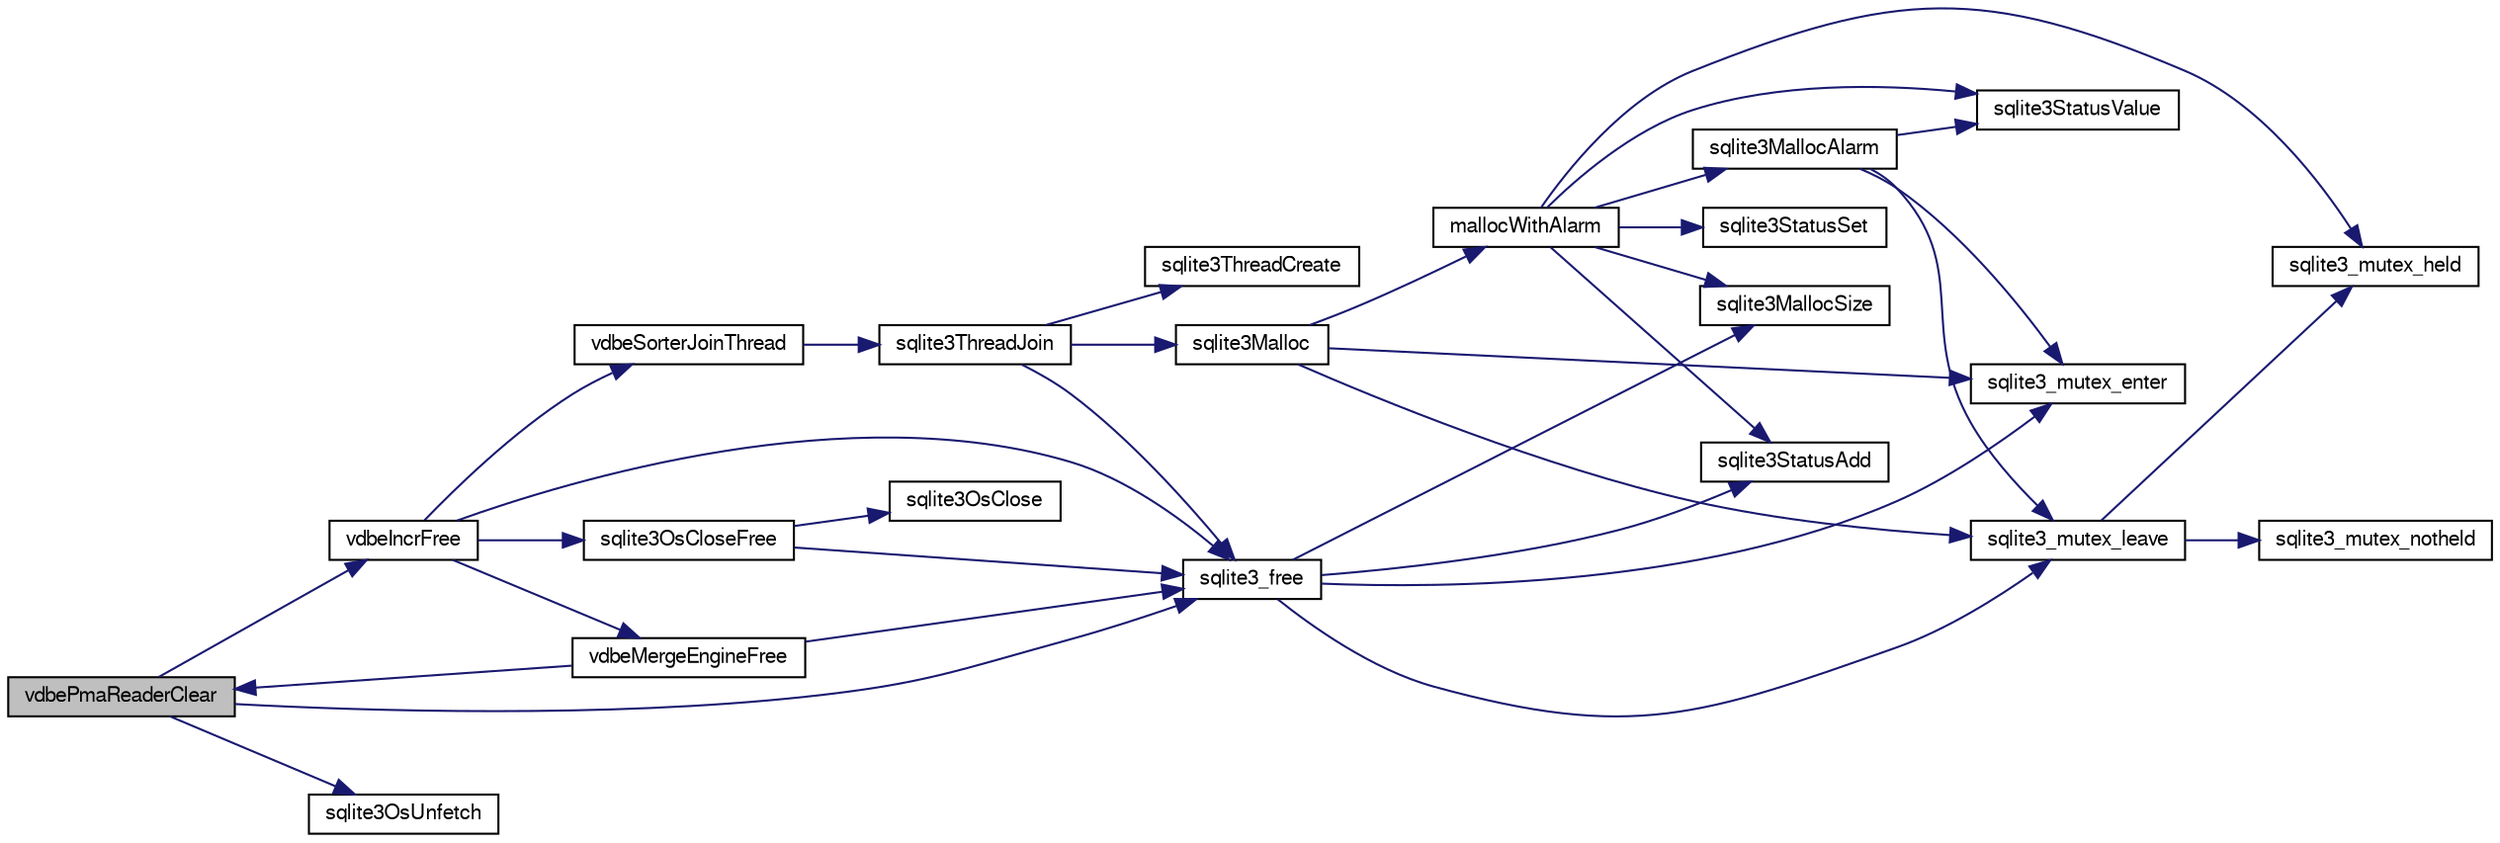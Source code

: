 digraph "vdbePmaReaderClear"
{
  edge [fontname="FreeSans",fontsize="10",labelfontname="FreeSans",labelfontsize="10"];
  node [fontname="FreeSans",fontsize="10",shape=record];
  rankdir="LR";
  Node871548 [label="vdbePmaReaderClear",height=0.2,width=0.4,color="black", fillcolor="grey75", style="filled", fontcolor="black"];
  Node871548 -> Node871549 [color="midnightblue",fontsize="10",style="solid",fontname="FreeSans"];
  Node871549 [label="sqlite3_free",height=0.2,width=0.4,color="black", fillcolor="white", style="filled",URL="$sqlite3_8c.html#a6552349e36a8a691af5487999ab09519"];
  Node871549 -> Node871550 [color="midnightblue",fontsize="10",style="solid",fontname="FreeSans"];
  Node871550 [label="sqlite3_mutex_enter",height=0.2,width=0.4,color="black", fillcolor="white", style="filled",URL="$sqlite3_8c.html#a1c12cde690bd89f104de5cbad12a6bf5"];
  Node871549 -> Node871551 [color="midnightblue",fontsize="10",style="solid",fontname="FreeSans"];
  Node871551 [label="sqlite3StatusAdd",height=0.2,width=0.4,color="black", fillcolor="white", style="filled",URL="$sqlite3_8c.html#afa029f93586aeab4cc85360905dae9cd"];
  Node871549 -> Node871552 [color="midnightblue",fontsize="10",style="solid",fontname="FreeSans"];
  Node871552 [label="sqlite3MallocSize",height=0.2,width=0.4,color="black", fillcolor="white", style="filled",URL="$sqlite3_8c.html#acf5d2a5f35270bafb050bd2def576955"];
  Node871549 -> Node871553 [color="midnightblue",fontsize="10",style="solid",fontname="FreeSans"];
  Node871553 [label="sqlite3_mutex_leave",height=0.2,width=0.4,color="black", fillcolor="white", style="filled",URL="$sqlite3_8c.html#a5838d235601dbd3c1fa993555c6bcc93"];
  Node871553 -> Node871554 [color="midnightblue",fontsize="10",style="solid",fontname="FreeSans"];
  Node871554 [label="sqlite3_mutex_held",height=0.2,width=0.4,color="black", fillcolor="white", style="filled",URL="$sqlite3_8c.html#acf77da68932b6bc163c5e68547ecc3e7"];
  Node871553 -> Node871555 [color="midnightblue",fontsize="10",style="solid",fontname="FreeSans"];
  Node871555 [label="sqlite3_mutex_notheld",height=0.2,width=0.4,color="black", fillcolor="white", style="filled",URL="$sqlite3_8c.html#a83967c837c1c000d3b5adcfaa688f5dc"];
  Node871548 -> Node871556 [color="midnightblue",fontsize="10",style="solid",fontname="FreeSans"];
  Node871556 [label="sqlite3OsUnfetch",height=0.2,width=0.4,color="black", fillcolor="white", style="filled",URL="$sqlite3_8c.html#abc0da72cb8b8989cf8708b572fe5fef4"];
  Node871548 -> Node871557 [color="midnightblue",fontsize="10",style="solid",fontname="FreeSans"];
  Node871557 [label="vdbeIncrFree",height=0.2,width=0.4,color="black", fillcolor="white", style="filled",URL="$sqlite3_8c.html#a2cf58de324cfc3b315c058575986bbee"];
  Node871557 -> Node871558 [color="midnightblue",fontsize="10",style="solid",fontname="FreeSans"];
  Node871558 [label="vdbeSorterJoinThread",height=0.2,width=0.4,color="black", fillcolor="white", style="filled",URL="$sqlite3_8c.html#a4e60b28b8975e8e1e4fa2059c12561f0"];
  Node871558 -> Node871559 [color="midnightblue",fontsize="10",style="solid",fontname="FreeSans"];
  Node871559 [label="sqlite3ThreadJoin",height=0.2,width=0.4,color="black", fillcolor="white", style="filled",URL="$sqlite3_8c.html#a5d675a90f2ab38ee6ca70a0a6345e225"];
  Node871559 -> Node871549 [color="midnightblue",fontsize="10",style="solid",fontname="FreeSans"];
  Node871559 -> Node871560 [color="midnightblue",fontsize="10",style="solid",fontname="FreeSans"];
  Node871560 [label="sqlite3ThreadCreate",height=0.2,width=0.4,color="black", fillcolor="white", style="filled",URL="$sqlite3_8c.html#a7dcba51ea870cc37833e5b2a5a157bef"];
  Node871559 -> Node871561 [color="midnightblue",fontsize="10",style="solid",fontname="FreeSans"];
  Node871561 [label="sqlite3Malloc",height=0.2,width=0.4,color="black", fillcolor="white", style="filled",URL="$sqlite3_8c.html#a361a2eaa846b1885f123abe46f5d8b2b"];
  Node871561 -> Node871550 [color="midnightblue",fontsize="10",style="solid",fontname="FreeSans"];
  Node871561 -> Node871562 [color="midnightblue",fontsize="10",style="solid",fontname="FreeSans"];
  Node871562 [label="mallocWithAlarm",height=0.2,width=0.4,color="black", fillcolor="white", style="filled",URL="$sqlite3_8c.html#ab070d5cf8e48ec8a6a43cf025d48598b"];
  Node871562 -> Node871554 [color="midnightblue",fontsize="10",style="solid",fontname="FreeSans"];
  Node871562 -> Node871563 [color="midnightblue",fontsize="10",style="solid",fontname="FreeSans"];
  Node871563 [label="sqlite3StatusSet",height=0.2,width=0.4,color="black", fillcolor="white", style="filled",URL="$sqlite3_8c.html#afec7586c01fcb5ea17dc9d7725a589d9"];
  Node871562 -> Node871564 [color="midnightblue",fontsize="10",style="solid",fontname="FreeSans"];
  Node871564 [label="sqlite3StatusValue",height=0.2,width=0.4,color="black", fillcolor="white", style="filled",URL="$sqlite3_8c.html#a30b8ac296c6e200c1fa57708d52c6ef6"];
  Node871562 -> Node871565 [color="midnightblue",fontsize="10",style="solid",fontname="FreeSans"];
  Node871565 [label="sqlite3MallocAlarm",height=0.2,width=0.4,color="black", fillcolor="white", style="filled",URL="$sqlite3_8c.html#ada66988e8471d1198f3219c062377508"];
  Node871565 -> Node871564 [color="midnightblue",fontsize="10",style="solid",fontname="FreeSans"];
  Node871565 -> Node871553 [color="midnightblue",fontsize="10",style="solid",fontname="FreeSans"];
  Node871565 -> Node871550 [color="midnightblue",fontsize="10",style="solid",fontname="FreeSans"];
  Node871562 -> Node871552 [color="midnightblue",fontsize="10",style="solid",fontname="FreeSans"];
  Node871562 -> Node871551 [color="midnightblue",fontsize="10",style="solid",fontname="FreeSans"];
  Node871561 -> Node871553 [color="midnightblue",fontsize="10",style="solid",fontname="FreeSans"];
  Node871557 -> Node871566 [color="midnightblue",fontsize="10",style="solid",fontname="FreeSans"];
  Node871566 [label="sqlite3OsCloseFree",height=0.2,width=0.4,color="black", fillcolor="white", style="filled",URL="$sqlite3_8c.html#a55e2ac414d354ed16d51e9fb500e21df"];
  Node871566 -> Node871567 [color="midnightblue",fontsize="10",style="solid",fontname="FreeSans"];
  Node871567 [label="sqlite3OsClose",height=0.2,width=0.4,color="black", fillcolor="white", style="filled",URL="$sqlite3_8c.html#aa5f0aeb27273a57c0523deaf48997533"];
  Node871566 -> Node871549 [color="midnightblue",fontsize="10",style="solid",fontname="FreeSans"];
  Node871557 -> Node871568 [color="midnightblue",fontsize="10",style="solid",fontname="FreeSans"];
  Node871568 [label="vdbeMergeEngineFree",height=0.2,width=0.4,color="black", fillcolor="white", style="filled",URL="$sqlite3_8c.html#a6cb59e7106205b62881f202786177310"];
  Node871568 -> Node871548 [color="midnightblue",fontsize="10",style="solid",fontname="FreeSans"];
  Node871568 -> Node871549 [color="midnightblue",fontsize="10",style="solid",fontname="FreeSans"];
  Node871557 -> Node871549 [color="midnightblue",fontsize="10",style="solid",fontname="FreeSans"];
}
